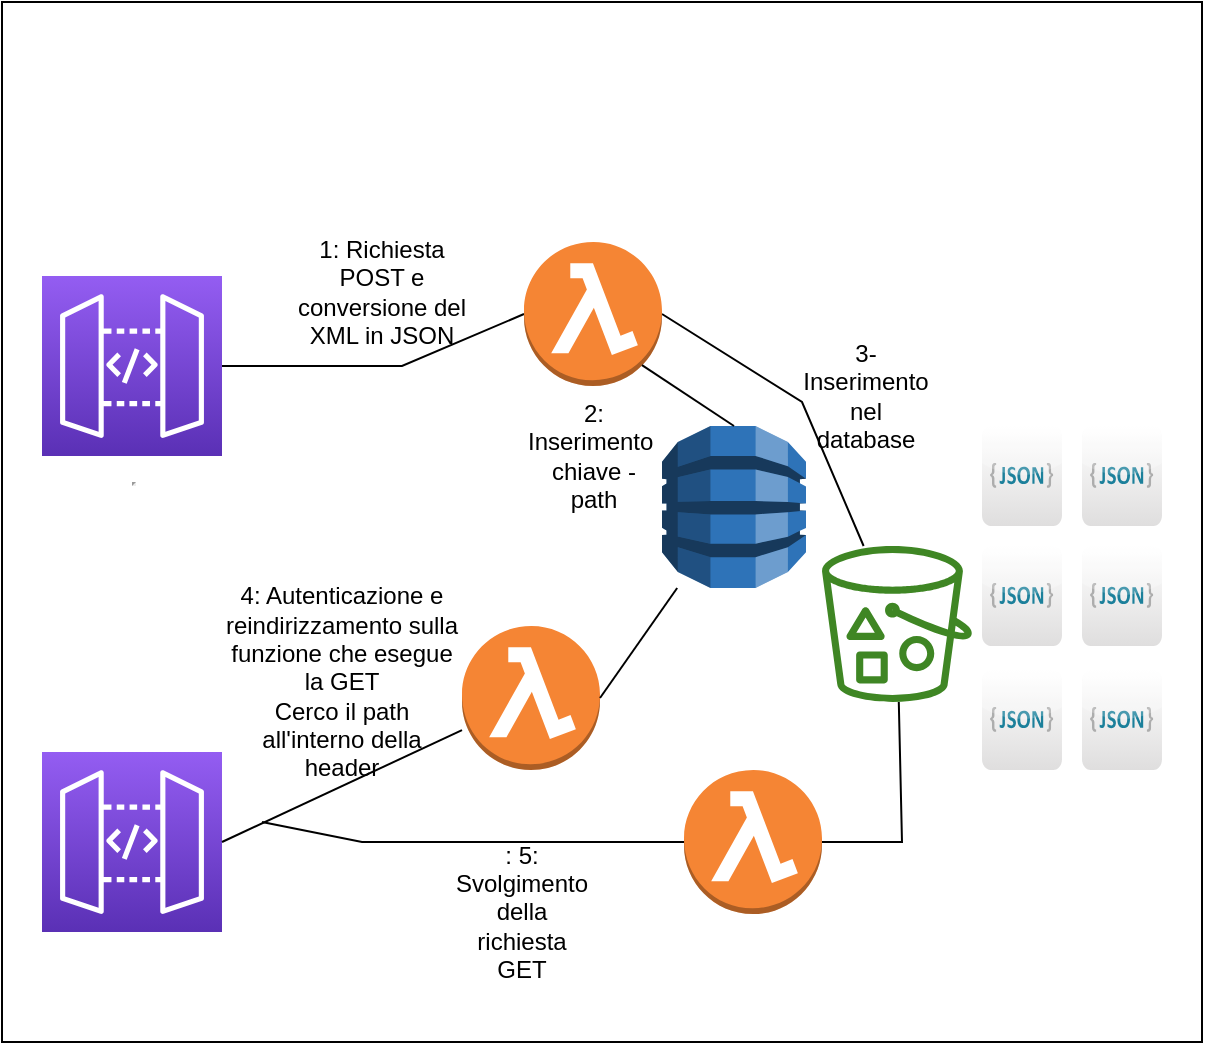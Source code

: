 <mxfile version="17.4.2" type="device"><diagram id="3cgAdnH8KQhlUOhQ8JQD" name="Pagina-1"><mxGraphModel dx="848" dy="579" grid="1" gridSize="10" guides="1" tooltips="1" connect="1" arrows="1" fold="1" page="1" pageScale="1" pageWidth="827" pageHeight="1169" math="0" shadow="0"><root><mxCell id="0"/><mxCell id="1" parent="0"/><mxCell id="-lT2IYwHHuxkAUYRgsvW-17" value="" style="rounded=0;whiteSpace=wrap;html=1;" parent="1" vertex="1"><mxGeometry x="200" y="40" width="600" height="520" as="geometry"/></mxCell><mxCell id="kJO6L7QoxBKm9BNilJbV-1" value="" style="sketch=0;outlineConnect=0;fontColor=#232F3E;gradientColor=none;fillColor=#3F8624;strokeColor=none;dashed=0;verticalLabelPosition=bottom;verticalAlign=top;align=center;html=1;fontSize=12;fontStyle=0;aspect=fixed;pointerEvents=1;shape=mxgraph.aws4.bucket_with_objects;" parent="1" vertex="1"><mxGeometry x="610" y="312" width="75" height="78" as="geometry"/></mxCell><mxCell id="kJO6L7QoxBKm9BNilJbV-4" value="" style="outlineConnect=0;dashed=0;verticalLabelPosition=bottom;verticalAlign=top;align=center;html=1;shape=mxgraph.aws3.lambda_function;fillColor=#F58534;gradientColor=none;" parent="1" vertex="1"><mxGeometry x="430" y="352" width="69" height="72" as="geometry"/></mxCell><mxCell id="kJO6L7QoxBKm9BNilJbV-5" value="&lt;hr&gt;" style="sketch=0;points=[[0,0,0],[0.25,0,0],[0.5,0,0],[0.75,0,0],[1,0,0],[0,1,0],[0.25,1,0],[0.5,1,0],[0.75,1,0],[1,1,0],[0,0.25,0],[0,0.5,0],[0,0.75,0],[1,0.25,0],[1,0.5,0],[1,0.75,0]];outlineConnect=0;fontColor=#232F3E;gradientColor=#945DF2;gradientDirection=north;fillColor=#5A30B5;strokeColor=#ffffff;dashed=0;verticalLabelPosition=bottom;verticalAlign=top;align=center;html=1;fontSize=12;fontStyle=0;aspect=fixed;shape=mxgraph.aws4.resourceIcon;resIcon=mxgraph.aws4.api_gateway;" parent="1" vertex="1"><mxGeometry x="220" y="177" width="90" height="90" as="geometry"/></mxCell><mxCell id="kJO6L7QoxBKm9BNilJbV-6" value="" style="sketch=0;points=[[0,0,0],[0.25,0,0],[0.5,0,0],[0.75,0,0],[1,0,0],[0,1,0],[0.25,1,0],[0.5,1,0],[0.75,1,0],[1,1,0],[0,0.25,0],[0,0.5,0],[0,0.75,0],[1,0.25,0],[1,0.5,0],[1,0.75,0]];outlineConnect=0;fontColor=#232F3E;gradientColor=#945DF2;gradientDirection=north;fillColor=#5A30B5;strokeColor=#ffffff;dashed=0;verticalLabelPosition=bottom;verticalAlign=top;align=center;html=1;fontSize=12;fontStyle=0;aspect=fixed;shape=mxgraph.aws4.resourceIcon;resIcon=mxgraph.aws4.api_gateway;" parent="1" vertex="1"><mxGeometry x="220" y="415" width="90" height="90" as="geometry"/></mxCell><mxCell id="kJO6L7QoxBKm9BNilJbV-7" value="" style="endArrow=none;html=1;rounded=0;exitX=1;exitY=0.5;exitDx=0;exitDy=0;exitPerimeter=0;entryX=0;entryY=0.5;entryDx=0;entryDy=0;entryPerimeter=0;" parent="1" source="kJO6L7QoxBKm9BNilJbV-5" target="-lT2IYwHHuxkAUYRgsvW-1" edge="1"><mxGeometry width="50" height="50" relative="1" as="geometry"><mxPoint x="530" y="412" as="sourcePoint"/><mxPoint x="580" y="362" as="targetPoint"/><Array as="points"><mxPoint x="400" y="222"/></Array></mxGeometry></mxCell><mxCell id="kJO6L7QoxBKm9BNilJbV-8" value="" style="endArrow=none;html=1;rounded=0;exitX=1;exitY=0.5;exitDx=0;exitDy=0;exitPerimeter=0;" parent="1" source="kJO6L7QoxBKm9BNilJbV-6" target="kJO6L7QoxBKm9BNilJbV-4" edge="1"><mxGeometry width="50" height="50" relative="1" as="geometry"><mxPoint x="530" y="412" as="sourcePoint"/><mxPoint x="580" y="362" as="targetPoint"/></mxGeometry></mxCell><mxCell id="kJO6L7QoxBKm9BNilJbV-9" value="" style="endArrow=none;html=1;rounded=0;exitX=1;exitY=0.5;exitDx=0;exitDy=0;exitPerimeter=0;" parent="1" source="-lT2IYwHHuxkAUYRgsvW-2" target="kJO6L7QoxBKm9BNilJbV-1" edge="1"><mxGeometry width="50" height="50" relative="1" as="geometry"><mxPoint x="530" y="412" as="sourcePoint"/><mxPoint x="580" y="362" as="targetPoint"/><Array as="points"><mxPoint x="650" y="460"/></Array></mxGeometry></mxCell><mxCell id="kJO6L7QoxBKm9BNilJbV-10" value="" style="endArrow=none;html=1;rounded=0;entryX=1;entryY=0.5;entryDx=0;entryDy=0;entryPerimeter=0;" parent="1" source="kJO6L7QoxBKm9BNilJbV-1" target="-lT2IYwHHuxkAUYRgsvW-1" edge="1"><mxGeometry width="50" height="50" relative="1" as="geometry"><mxPoint x="530" y="412" as="sourcePoint"/><mxPoint x="579" y="247" as="targetPoint"/><Array as="points"><mxPoint x="600" y="240"/></Array></mxGeometry></mxCell><mxCell id="-lT2IYwHHuxkAUYRgsvW-1" value="" style="outlineConnect=0;dashed=0;verticalLabelPosition=bottom;verticalAlign=top;align=center;html=1;shape=mxgraph.aws3.lambda_function;fillColor=#F58534;gradientColor=none;" parent="1" vertex="1"><mxGeometry x="461" y="160" width="69" height="72" as="geometry"/></mxCell><mxCell id="-lT2IYwHHuxkAUYRgsvW-2" value="" style="outlineConnect=0;dashed=0;verticalLabelPosition=bottom;verticalAlign=top;align=center;html=1;shape=mxgraph.aws3.lambda_function;fillColor=#F58534;gradientColor=none;" parent="1" vertex="1"><mxGeometry x="541" y="424" width="69" height="72" as="geometry"/></mxCell><mxCell id="-lT2IYwHHuxkAUYRgsvW-3" value="" style="endArrow=none;html=1;rounded=0;exitX=0;exitY=0.5;exitDx=0;exitDy=0;exitPerimeter=0;" parent="1" source="-lT2IYwHHuxkAUYRgsvW-2" edge="1"><mxGeometry width="50" height="50" relative="1" as="geometry"><mxPoint x="530" y="412" as="sourcePoint"/><mxPoint x="330" y="450" as="targetPoint"/><Array as="points"><mxPoint x="380" y="460"/></Array></mxGeometry></mxCell><mxCell id="-lT2IYwHHuxkAUYRgsvW-7" value="" style="dashed=0;outlineConnect=0;html=1;align=center;labelPosition=center;verticalLabelPosition=bottom;verticalAlign=top;shape=mxgraph.webicons.json_2;gradientColor=#DFDEDE" parent="1" vertex="1"><mxGeometry x="690" y="252" width="40" height="50" as="geometry"/></mxCell><mxCell id="-lT2IYwHHuxkAUYRgsvW-12" value="" style="dashed=0;outlineConnect=0;html=1;align=center;labelPosition=center;verticalLabelPosition=bottom;verticalAlign=top;shape=mxgraph.webicons.json_2;gradientColor=#DFDEDE" parent="1" vertex="1"><mxGeometry x="690" y="312" width="40" height="50" as="geometry"/></mxCell><mxCell id="-lT2IYwHHuxkAUYRgsvW-13" value="" style="dashed=0;outlineConnect=0;html=1;align=center;labelPosition=center;verticalLabelPosition=bottom;verticalAlign=top;shape=mxgraph.webicons.json_2;gradientColor=#DFDEDE" parent="1" vertex="1"><mxGeometry x="740" y="252" width="40" height="50" as="geometry"/></mxCell><mxCell id="-lT2IYwHHuxkAUYRgsvW-14" value="" style="dashed=0;outlineConnect=0;html=1;align=center;labelPosition=center;verticalLabelPosition=bottom;verticalAlign=top;shape=mxgraph.webicons.json_2;gradientColor=#DFDEDE" parent="1" vertex="1"><mxGeometry x="740" y="374" width="40" height="50" as="geometry"/></mxCell><mxCell id="-lT2IYwHHuxkAUYRgsvW-15" value="" style="dashed=0;outlineConnect=0;html=1;align=center;labelPosition=center;verticalLabelPosition=bottom;verticalAlign=top;shape=mxgraph.webicons.json_2;gradientColor=#DFDEDE" parent="1" vertex="1"><mxGeometry x="690" y="374" width="40" height="50" as="geometry"/></mxCell><mxCell id="-lT2IYwHHuxkAUYRgsvW-16" value="" style="dashed=0;outlineConnect=0;html=1;align=center;labelPosition=center;verticalLabelPosition=bottom;verticalAlign=top;shape=mxgraph.webicons.json_2;gradientColor=#DFDEDE" parent="1" vertex="1"><mxGeometry x="740" y="312" width="40" height="50" as="geometry"/></mxCell><mxCell id="pYKy1PEnO4vmMlpn9qE8-5" value="4: Autenticazione e reindirizzamento sulla funzione che esegue la GET&lt;br&gt;Cerco il path all'interno della header" style="text;html=1;strokeColor=none;fillColor=none;align=center;verticalAlign=middle;whiteSpace=wrap;rounded=0;" parent="1" vertex="1"><mxGeometry x="310" y="340" width="120" height="80" as="geometry"/></mxCell><mxCell id="pYKy1PEnO4vmMlpn9qE8-6" value=": 5: Svolgimento della richiesta GET" style="text;html=1;strokeColor=none;fillColor=none;align=center;verticalAlign=middle;whiteSpace=wrap;rounded=0;" parent="1" vertex="1"><mxGeometry x="430" y="480" width="60" height="30" as="geometry"/></mxCell><mxCell id="pYKy1PEnO4vmMlpn9qE8-11" value="1: Richiesta POST e conversione del XML in JSON" style="text;html=1;strokeColor=none;fillColor=none;align=center;verticalAlign=middle;whiteSpace=wrap;rounded=0;" parent="1" vertex="1"><mxGeometry x="340" y="170" width="100" height="30" as="geometry"/></mxCell><mxCell id="sl__Y9jqwncspDYi8A4G-2" value="" style="outlineConnect=0;dashed=0;verticalLabelPosition=bottom;verticalAlign=top;align=center;html=1;shape=mxgraph.aws3.dynamo_db;fillColor=#2E73B8;gradientColor=none;" vertex="1" parent="1"><mxGeometry x="530" y="252" width="72" height="81" as="geometry"/></mxCell><mxCell id="sl__Y9jqwncspDYi8A4G-3" value="" style="endArrow=none;html=1;rounded=0;exitX=1;exitY=0.5;exitDx=0;exitDy=0;exitPerimeter=0;" edge="1" parent="1" source="kJO6L7QoxBKm9BNilJbV-4" target="sl__Y9jqwncspDYi8A4G-2"><mxGeometry width="50" height="50" relative="1" as="geometry"><mxPoint x="390" y="380" as="sourcePoint"/><mxPoint x="440" y="330" as="targetPoint"/></mxGeometry></mxCell><mxCell id="sl__Y9jqwncspDYi8A4G-4" value="" style="endArrow=none;html=1;rounded=0;entryX=0.855;entryY=0.855;entryDx=0;entryDy=0;entryPerimeter=0;exitX=0.5;exitY=0;exitDx=0;exitDy=0;exitPerimeter=0;" edge="1" parent="1" source="sl__Y9jqwncspDYi8A4G-2" target="-lT2IYwHHuxkAUYRgsvW-1"><mxGeometry width="50" height="50" relative="1" as="geometry"><mxPoint x="390" y="380" as="sourcePoint"/><mxPoint x="440" y="330" as="targetPoint"/></mxGeometry></mxCell><mxCell id="sl__Y9jqwncspDYi8A4G-5" value="2: Inserimento&amp;nbsp; chiave - path" style="text;html=1;strokeColor=none;fillColor=none;align=center;verticalAlign=middle;whiteSpace=wrap;rounded=0;" vertex="1" parent="1"><mxGeometry x="465.5" y="252" width="60" height="30" as="geometry"/></mxCell><mxCell id="sl__Y9jqwncspDYi8A4G-6" value="3- Inserimento nel database" style="text;html=1;strokeColor=none;fillColor=none;align=center;verticalAlign=middle;whiteSpace=wrap;rounded=0;" vertex="1" parent="1"><mxGeometry x="602" y="222" width="60" height="30" as="geometry"/></mxCell></root></mxGraphModel></diagram></mxfile>